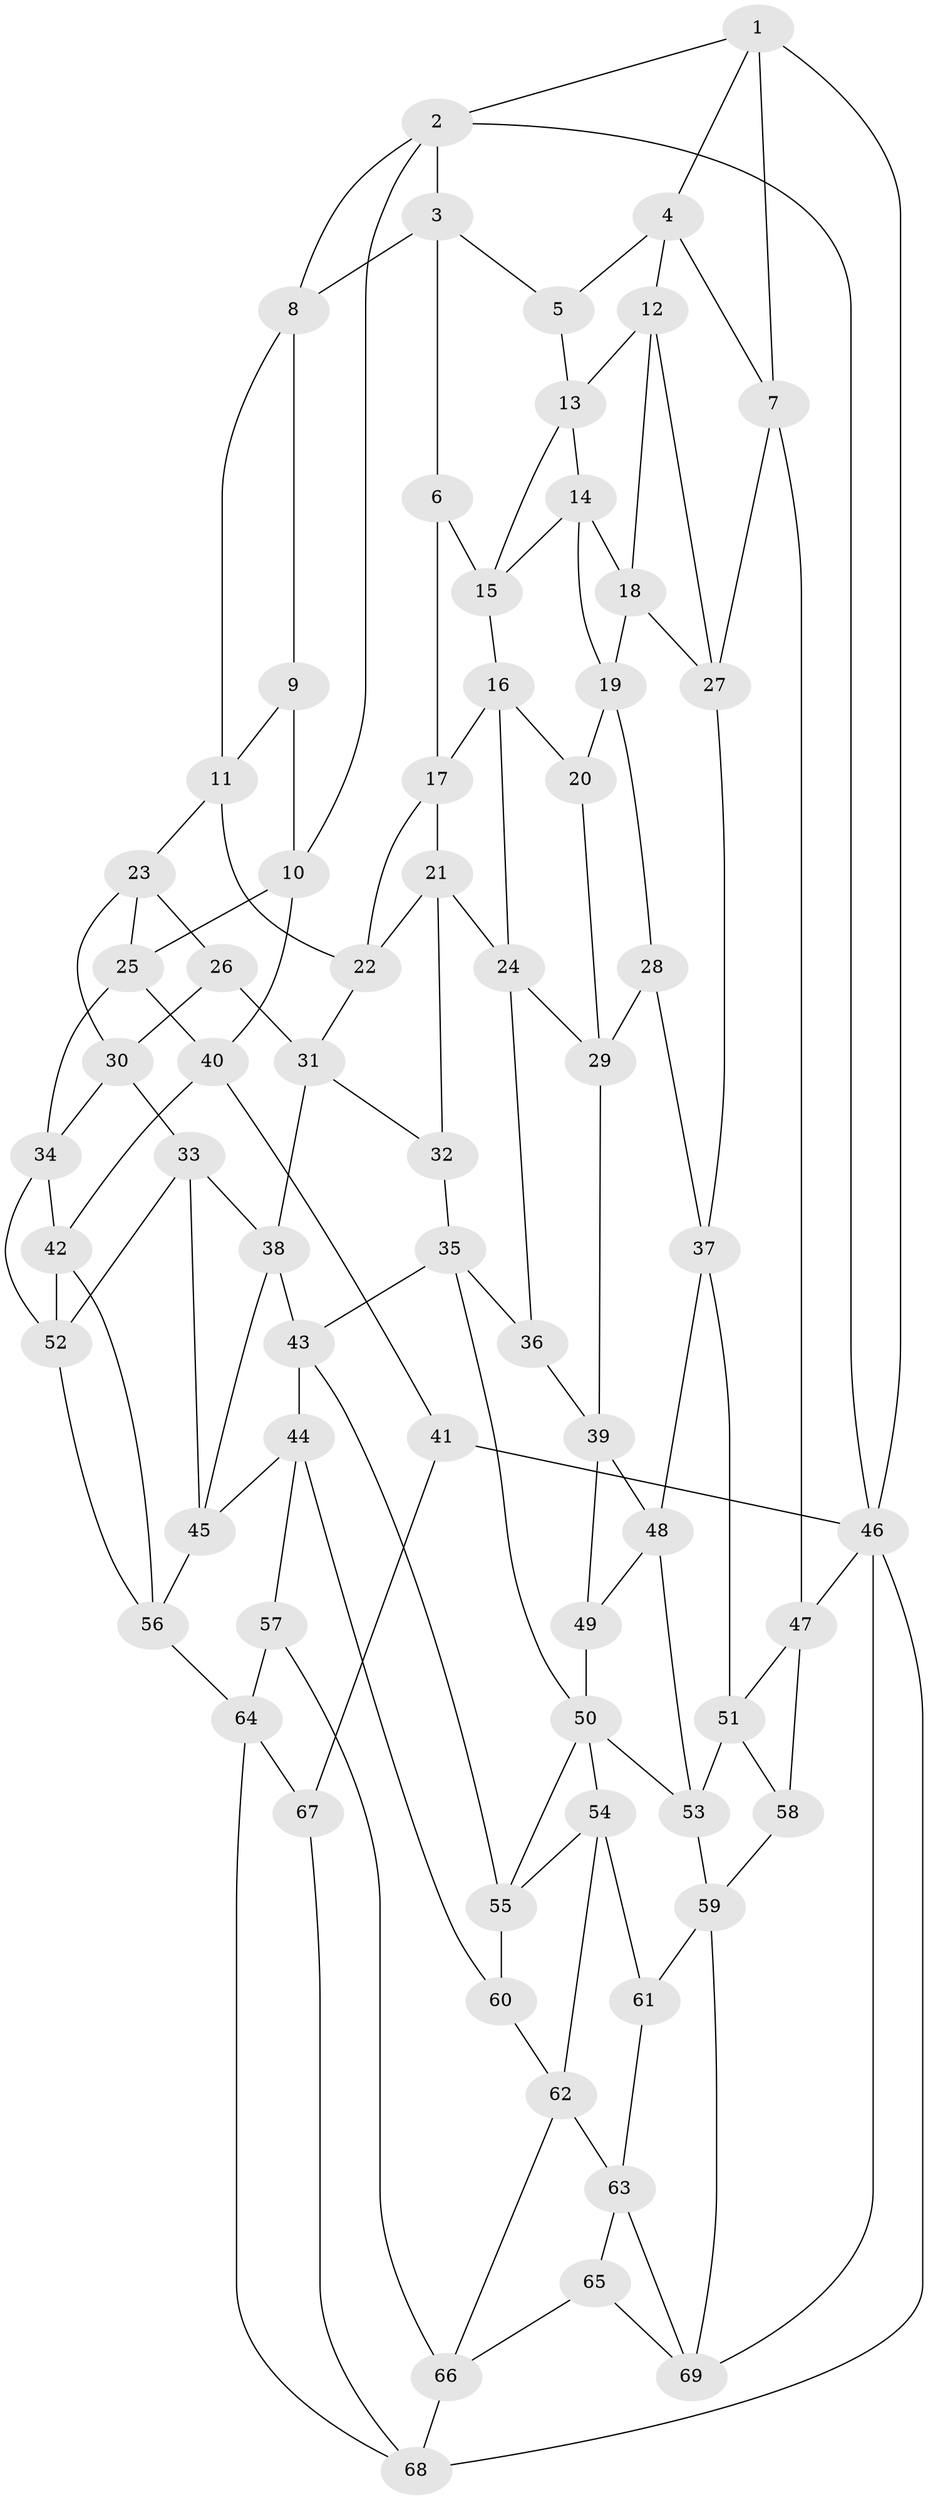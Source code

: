 // original degree distribution, {3: 0.014492753623188406, 6: 0.21739130434782608, 5: 0.5362318840579711, 4: 0.2318840579710145}
// Generated by graph-tools (version 1.1) at 2025/51/03/09/25 03:51:10]
// undirected, 69 vertices, 132 edges
graph export_dot {
graph [start="1"]
  node [color=gray90,style=filled];
  1;
  2;
  3;
  4;
  5;
  6;
  7;
  8;
  9;
  10;
  11;
  12;
  13;
  14;
  15;
  16;
  17;
  18;
  19;
  20;
  21;
  22;
  23;
  24;
  25;
  26;
  27;
  28;
  29;
  30;
  31;
  32;
  33;
  34;
  35;
  36;
  37;
  38;
  39;
  40;
  41;
  42;
  43;
  44;
  45;
  46;
  47;
  48;
  49;
  50;
  51;
  52;
  53;
  54;
  55;
  56;
  57;
  58;
  59;
  60;
  61;
  62;
  63;
  64;
  65;
  66;
  67;
  68;
  69;
  1 -- 2 [weight=1.0];
  1 -- 4 [weight=1.0];
  1 -- 7 [weight=1.0];
  1 -- 46 [weight=1.0];
  2 -- 3 [weight=1.0];
  2 -- 8 [weight=1.0];
  2 -- 10 [weight=1.0];
  2 -- 46 [weight=1.0];
  3 -- 5 [weight=1.0];
  3 -- 6 [weight=1.0];
  3 -- 8 [weight=1.0];
  4 -- 5 [weight=1.0];
  4 -- 7 [weight=1.0];
  4 -- 12 [weight=1.0];
  5 -- 13 [weight=1.0];
  6 -- 15 [weight=1.0];
  6 -- 17 [weight=1.0];
  7 -- 27 [weight=1.0];
  7 -- 47 [weight=1.0];
  8 -- 9 [weight=1.0];
  8 -- 11 [weight=1.0];
  9 -- 10 [weight=1.0];
  9 -- 11 [weight=1.0];
  10 -- 25 [weight=1.0];
  10 -- 40 [weight=1.0];
  11 -- 22 [weight=1.0];
  11 -- 23 [weight=1.0];
  12 -- 13 [weight=1.0];
  12 -- 18 [weight=1.0];
  12 -- 27 [weight=1.0];
  13 -- 14 [weight=1.0];
  13 -- 15 [weight=1.0];
  14 -- 15 [weight=1.0];
  14 -- 18 [weight=1.0];
  14 -- 19 [weight=1.0];
  15 -- 16 [weight=1.0];
  16 -- 17 [weight=1.0];
  16 -- 20 [weight=1.0];
  16 -- 24 [weight=1.0];
  17 -- 21 [weight=1.0];
  17 -- 22 [weight=1.0];
  18 -- 19 [weight=1.0];
  18 -- 27 [weight=1.0];
  19 -- 20 [weight=1.0];
  19 -- 28 [weight=1.0];
  20 -- 29 [weight=1.0];
  21 -- 22 [weight=1.0];
  21 -- 24 [weight=1.0];
  21 -- 32 [weight=1.0];
  22 -- 31 [weight=1.0];
  23 -- 25 [weight=1.0];
  23 -- 26 [weight=1.0];
  23 -- 30 [weight=1.0];
  24 -- 29 [weight=1.0];
  24 -- 36 [weight=1.0];
  25 -- 34 [weight=1.0];
  25 -- 40 [weight=1.0];
  26 -- 30 [weight=1.0];
  26 -- 31 [weight=1.0];
  27 -- 37 [weight=1.0];
  28 -- 29 [weight=1.0];
  28 -- 37 [weight=1.0];
  29 -- 39 [weight=1.0];
  30 -- 33 [weight=1.0];
  30 -- 34 [weight=1.0];
  31 -- 32 [weight=1.0];
  31 -- 38 [weight=1.0];
  32 -- 35 [weight=1.0];
  33 -- 38 [weight=1.0];
  33 -- 45 [weight=1.0];
  33 -- 52 [weight=1.0];
  34 -- 42 [weight=1.0];
  34 -- 52 [weight=1.0];
  35 -- 36 [weight=1.0];
  35 -- 43 [weight=1.0];
  35 -- 50 [weight=1.0];
  36 -- 39 [weight=1.0];
  37 -- 48 [weight=1.0];
  37 -- 51 [weight=1.0];
  38 -- 43 [weight=1.0];
  38 -- 45 [weight=1.0];
  39 -- 48 [weight=1.0];
  39 -- 49 [weight=1.0];
  40 -- 41 [weight=1.0];
  40 -- 42 [weight=1.0];
  41 -- 46 [weight=1.0];
  41 -- 67 [weight=2.0];
  42 -- 52 [weight=1.0];
  42 -- 56 [weight=1.0];
  43 -- 44 [weight=1.0];
  43 -- 55 [weight=1.0];
  44 -- 45 [weight=1.0];
  44 -- 57 [weight=1.0];
  44 -- 60 [weight=1.0];
  45 -- 56 [weight=1.0];
  46 -- 47 [weight=1.0];
  46 -- 68 [weight=1.0];
  46 -- 69 [weight=1.0];
  47 -- 51 [weight=1.0];
  47 -- 58 [weight=1.0];
  48 -- 49 [weight=1.0];
  48 -- 53 [weight=1.0];
  49 -- 50 [weight=2.0];
  50 -- 53 [weight=1.0];
  50 -- 54 [weight=1.0];
  50 -- 55 [weight=1.0];
  51 -- 53 [weight=1.0];
  51 -- 58 [weight=1.0];
  52 -- 56 [weight=1.0];
  53 -- 59 [weight=1.0];
  54 -- 55 [weight=1.0];
  54 -- 61 [weight=1.0];
  54 -- 62 [weight=1.0];
  55 -- 60 [weight=1.0];
  56 -- 64 [weight=1.0];
  57 -- 64 [weight=1.0];
  57 -- 66 [weight=1.0];
  58 -- 59 [weight=1.0];
  59 -- 61 [weight=1.0];
  59 -- 69 [weight=1.0];
  60 -- 62 [weight=1.0];
  61 -- 63 [weight=1.0];
  62 -- 63 [weight=1.0];
  62 -- 66 [weight=1.0];
  63 -- 65 [weight=1.0];
  63 -- 69 [weight=1.0];
  64 -- 67 [weight=1.0];
  64 -- 68 [weight=1.0];
  65 -- 66 [weight=1.0];
  65 -- 69 [weight=1.0];
  66 -- 68 [weight=1.0];
  67 -- 68 [weight=1.0];
}
